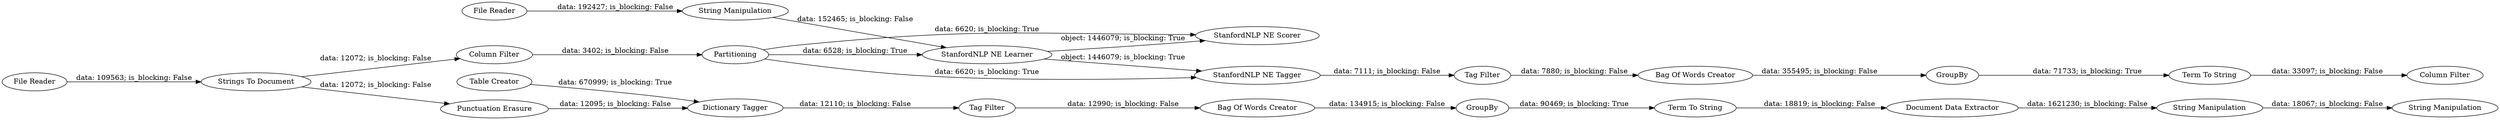 digraph {
	"7035962731136199429_120" [label="Bag Of Words Creator"]
	"7035962731136199429_125" [label="Term To String"]
	"7035962731136199429_119" [label="StanfordNLP NE Tagger"]
	"7035962731136199429_48" [label="Tag Filter"]
	"7035962731136199429_158" [label="String Manipulation"]
	"7035962731136199429_52" [label="Bag Of Words Creator"]
	"7035962731136199429_30" [label="Term To String"]
	"7035962731136199429_145" [label="StanfordNLP NE Learner"]
	"7035962731136199429_152" [label="File Reader"]
	"7035962731136199429_146" [label="StanfordNLP NE Scorer"]
	"7035962731136199429_117" [label=Partitioning]
	"7035962731136199429_150" [label="File Reader"]
	"7035962731136199429_10" [label="Table Creator"]
	"7035962731136199429_157" [label="String Manipulation"]
	"7035962731136199429_50" [label="Dictionary Tagger"]
	"7035962731136199429_156" [label="Document Data Extractor"]
	"7035962731136199429_144" [label="Column Filter"]
	"7035962731136199429_128" [label="Tag Filter"]
	"7035962731136199429_26" [label=GroupBy]
	"7035962731136199429_126" [label="Column Filter"]
	"7035962731136199429_122" [label=GroupBy]
	"7035962731136199429_153" [label="String Manipulation"]
	"7035962731136199429_143" [label="Strings To Document"]
	"7035962731136199429_8" [label="Punctuation Erasure"]
	"7035962731136199429_52" -> "7035962731136199429_26" [label="data: 134915; is_blocking: False"]
	"7035962731136199429_119" -> "7035962731136199429_128" [label="data: 7111; is_blocking: False"]
	"7035962731136199429_117" -> "7035962731136199429_119" [label="data: 6620; is_blocking: True"]
	"7035962731136199429_150" -> "7035962731136199429_143" [label="data: 109563; is_blocking: False"]
	"7035962731136199429_50" -> "7035962731136199429_48" [label="data: 12110; is_blocking: False"]
	"7035962731136199429_128" -> "7035962731136199429_120" [label="data: 7880; is_blocking: False"]
	"7035962731136199429_145" -> "7035962731136199429_146" [label="object: 1446079; is_blocking: True"]
	"7035962731136199429_125" -> "7035962731136199429_126" [label="data: 33097; is_blocking: False"]
	"7035962731136199429_30" -> "7035962731136199429_156" [label="data: 18819; is_blocking: False"]
	"7035962731136199429_8" -> "7035962731136199429_50" [label="data: 12095; is_blocking: False"]
	"7035962731136199429_122" -> "7035962731136199429_125" [label="data: 71733; is_blocking: True"]
	"7035962731136199429_144" -> "7035962731136199429_117" [label="data: 3402; is_blocking: False"]
	"7035962731136199429_143" -> "7035962731136199429_144" [label="data: 12072; is_blocking: False"]
	"7035962731136199429_152" -> "7035962731136199429_153" [label="data: 192427; is_blocking: False"]
	"7035962731136199429_117" -> "7035962731136199429_146" [label="data: 6620; is_blocking: True"]
	"7035962731136199429_157" -> "7035962731136199429_158" [label="data: 18067; is_blocking: False"]
	"7035962731136199429_143" -> "7035962731136199429_8" [label="data: 12072; is_blocking: False"]
	"7035962731136199429_117" -> "7035962731136199429_145" [label="data: 6528; is_blocking: True"]
	"7035962731136199429_145" -> "7035962731136199429_119" [label="object: 1446079; is_blocking: True"]
	"7035962731136199429_120" -> "7035962731136199429_122" [label="data: 355495; is_blocking: False"]
	"7035962731136199429_48" -> "7035962731136199429_52" [label="data: 12990; is_blocking: False"]
	"7035962731136199429_153" -> "7035962731136199429_145" [label="data: 152465; is_blocking: False"]
	"7035962731136199429_26" -> "7035962731136199429_30" [label="data: 90469; is_blocking: True"]
	"7035962731136199429_156" -> "7035962731136199429_157" [label="data: 1621230; is_blocking: False"]
	"7035962731136199429_10" -> "7035962731136199429_50" [label="data: 670999; is_blocking: True"]
	rankdir=LR
}
